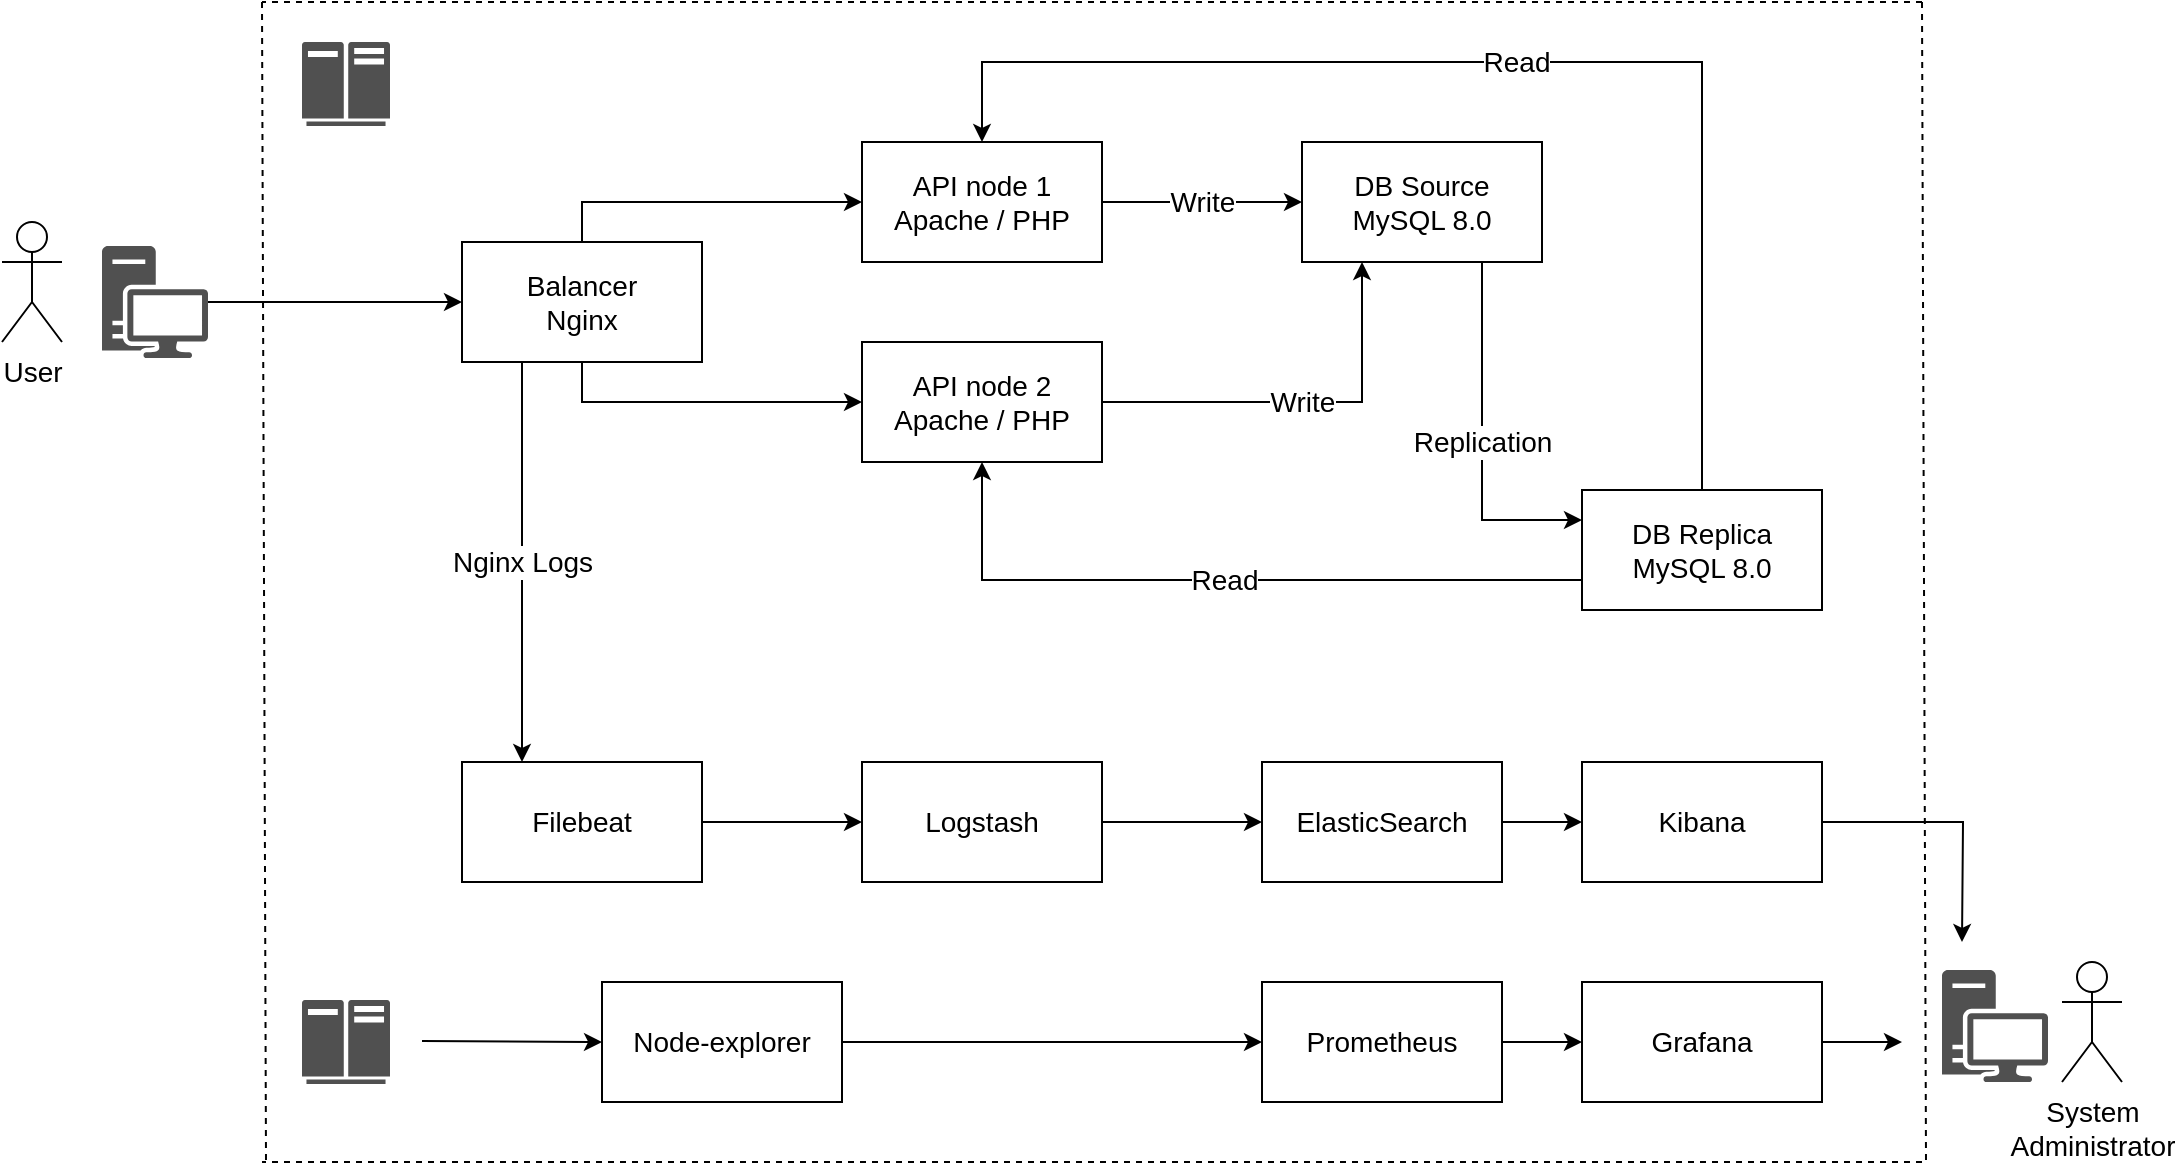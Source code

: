<mxfile>
    <diagram id="srMRTjtdwsHND5mFQUOK" name="Page-1">
        <mxGraphModel dx="1051" dy="725" grid="1" gridSize="10" guides="1" tooltips="1" connect="1" arrows="1" fold="1" page="1" pageScale="1" pageWidth="1169" pageHeight="827" math="0" shadow="0">
            <root>
                <mxCell id="0"/>
                <mxCell id="1" parent="0"/>
                <mxCell id="6" value="" style="edgeStyle=orthogonalEdgeStyle;html=1;fontSize=14;rounded=0;exitX=0.5;exitY=0;exitDx=0;exitDy=0;" edge="1" parent="1" source="2" target="5">
                    <mxGeometry relative="1" as="geometry"/>
                </mxCell>
                <mxCell id="2" value="Balancer&lt;br&gt;Nginx" style="rounded=0;whiteSpace=wrap;html=1;fontSize=14;" vertex="1" parent="1">
                    <mxGeometry x="280" y="220" width="120" height="60" as="geometry"/>
                </mxCell>
                <mxCell id="3" value="User" style="shape=umlActor;verticalLabelPosition=bottom;verticalAlign=top;html=1;outlineConnect=0;fontSize=14;" vertex="1" parent="1">
                    <mxGeometry x="50" y="210" width="30" height="60" as="geometry"/>
                </mxCell>
                <mxCell id="4" value="" style="sketch=0;pointerEvents=1;shadow=0;dashed=0;html=1;strokeColor=none;fillColor=#505050;labelPosition=center;verticalLabelPosition=bottom;verticalAlign=top;outlineConnect=0;align=center;shape=mxgraph.office.devices.workstation;" vertex="1" parent="1">
                    <mxGeometry x="100" y="222" width="53" height="56" as="geometry"/>
                </mxCell>
                <mxCell id="5" value="API node 1&lt;br&gt;Apache / PHP" style="rounded=0;whiteSpace=wrap;html=1;fontSize=14;" vertex="1" parent="1">
                    <mxGeometry x="480" y="170" width="120" height="60" as="geometry"/>
                </mxCell>
                <mxCell id="7" value="API node 2&lt;br&gt;Apache / PHP" style="rounded=0;whiteSpace=wrap;html=1;fontSize=14;" vertex="1" parent="1">
                    <mxGeometry x="480" y="270" width="120" height="60" as="geometry"/>
                </mxCell>
                <mxCell id="8" value="" style="edgeStyle=orthogonalEdgeStyle;html=1;fontSize=14;rounded=0;entryX=0;entryY=0.5;entryDx=0;entryDy=0;exitX=0.5;exitY=1;exitDx=0;exitDy=0;" edge="1" parent="1" source="2" target="7">
                    <mxGeometry relative="1" as="geometry">
                        <mxPoint x="410" y="250" as="sourcePoint"/>
                        <mxPoint x="490" y="210" as="targetPoint"/>
                    </mxGeometry>
                </mxCell>
                <mxCell id="9" value="" style="edgeStyle=orthogonalEdgeStyle;html=1;fontSize=14;rounded=0;entryX=0;entryY=0.5;entryDx=0;entryDy=0;" edge="1" parent="1" source="4" target="2">
                    <mxGeometry relative="1" as="geometry">
                        <mxPoint x="350" y="230" as="sourcePoint"/>
                        <mxPoint x="490" y="210" as="targetPoint"/>
                    </mxGeometry>
                </mxCell>
                <mxCell id="10" value="DB Source&lt;br&gt;MySQL 8.0" style="rounded=0;whiteSpace=wrap;html=1;fontSize=14;" vertex="1" parent="1">
                    <mxGeometry x="700" y="170" width="120" height="60" as="geometry"/>
                </mxCell>
                <mxCell id="11" value="DB Replica&lt;br&gt;MySQL 8.0" style="rounded=0;whiteSpace=wrap;html=1;fontSize=14;" vertex="1" parent="1">
                    <mxGeometry x="840" y="344" width="120" height="60" as="geometry"/>
                </mxCell>
                <mxCell id="12" value="Write" style="edgeStyle=orthogonalEdgeStyle;html=1;fontSize=14;rounded=0;exitX=1;exitY=0.5;exitDx=0;exitDy=0;entryX=0;entryY=0.5;entryDx=0;entryDy=0;" edge="1" parent="1" source="5" target="10">
                    <mxGeometry relative="1" as="geometry">
                        <mxPoint x="350" y="230" as="sourcePoint"/>
                        <mxPoint x="490" y="210" as="targetPoint"/>
                    </mxGeometry>
                </mxCell>
                <mxCell id="13" value="Write" style="edgeStyle=orthogonalEdgeStyle;html=1;fontSize=14;rounded=0;exitX=1;exitY=0.5;exitDx=0;exitDy=0;entryX=0.25;entryY=1;entryDx=0;entryDy=0;" edge="1" parent="1" source="7" target="10">
                    <mxGeometry relative="1" as="geometry">
                        <mxPoint x="610" y="210" as="sourcePoint"/>
                        <mxPoint x="710" y="210" as="targetPoint"/>
                    </mxGeometry>
                </mxCell>
                <mxCell id="14" value="Read" style="edgeStyle=orthogonalEdgeStyle;html=1;fontSize=14;rounded=0;exitX=0;exitY=0.75;exitDx=0;exitDy=0;" edge="1" parent="1" source="11" target="7">
                    <mxGeometry relative="1" as="geometry">
                        <mxPoint x="460" y="420" as="sourcePoint"/>
                        <mxPoint x="470" y="420" as="targetPoint"/>
                    </mxGeometry>
                </mxCell>
                <mxCell id="15" value="Read" style="edgeStyle=orthogonalEdgeStyle;html=1;fontSize=14;rounded=0;exitX=0.5;exitY=0;exitDx=0;exitDy=0;entryX=0.5;entryY=0;entryDx=0;entryDy=0;" edge="1" parent="1" source="11" target="5">
                    <mxGeometry relative="1" as="geometry">
                        <mxPoint x="710" y="430" as="sourcePoint"/>
                        <mxPoint x="550" y="340" as="targetPoint"/>
                        <Array as="points">
                            <mxPoint x="900" y="130"/>
                            <mxPoint x="540" y="130"/>
                        </Array>
                    </mxGeometry>
                </mxCell>
                <mxCell id="16" value="Replication" style="edgeStyle=orthogonalEdgeStyle;html=1;fontSize=14;rounded=0;exitX=0.75;exitY=1;exitDx=0;exitDy=0;entryX=0;entryY=0.25;entryDx=0;entryDy=0;" edge="1" parent="1" source="10" target="11">
                    <mxGeometry relative="1" as="geometry">
                        <mxPoint x="610" y="310" as="sourcePoint"/>
                        <mxPoint x="740" y="240" as="targetPoint"/>
                    </mxGeometry>
                </mxCell>
                <mxCell id="40" value="" style="edgeStyle=orthogonalEdgeStyle;rounded=0;html=1;fontSize=14;" edge="1" parent="1" source="17">
                    <mxGeometry relative="1" as="geometry">
                        <mxPoint x="1000" y="620" as="targetPoint"/>
                    </mxGeometry>
                </mxCell>
                <mxCell id="17" value="Grafana" style="rounded=0;whiteSpace=wrap;html=1;fontSize=14;" vertex="1" parent="1">
                    <mxGeometry x="840" y="590" width="120" height="60" as="geometry"/>
                </mxCell>
                <mxCell id="37" value="" style="edgeStyle=orthogonalEdgeStyle;rounded=0;html=1;fontSize=14;" edge="1" parent="1" source="18" target="17">
                    <mxGeometry relative="1" as="geometry"/>
                </mxCell>
                <mxCell id="18" value="Prometheus" style="rounded=0;whiteSpace=wrap;html=1;fontSize=14;" vertex="1" parent="1">
                    <mxGeometry x="680" y="590" width="120" height="60" as="geometry"/>
                </mxCell>
                <mxCell id="36" value="" style="edgeStyle=orthogonalEdgeStyle;rounded=0;html=1;fontSize=14;" edge="1" parent="1" source="19" target="18">
                    <mxGeometry relative="1" as="geometry"/>
                </mxCell>
                <mxCell id="19" value="Node-explorer" style="rounded=0;whiteSpace=wrap;html=1;fontSize=14;" vertex="1" parent="1">
                    <mxGeometry x="350" y="590" width="120" height="60" as="geometry"/>
                </mxCell>
                <mxCell id="21" value="ElasticSearch" style="rounded=0;whiteSpace=wrap;html=1;fontSize=14;" vertex="1" parent="1">
                    <mxGeometry x="680" y="480" width="120" height="60" as="geometry"/>
                </mxCell>
                <mxCell id="22" value="Filebeat" style="rounded=0;whiteSpace=wrap;html=1;fontSize=14;" vertex="1" parent="1">
                    <mxGeometry x="280" y="480" width="120" height="60" as="geometry"/>
                </mxCell>
                <mxCell id="23" value="Nginx Logs" style="edgeStyle=orthogonalEdgeStyle;html=1;fontSize=14;rounded=0;entryX=0.25;entryY=0;entryDx=0;entryDy=0;exitX=0.25;exitY=1;exitDx=0;exitDy=0;" edge="1" parent="1" source="2" target="22">
                    <mxGeometry relative="1" as="geometry">
                        <mxPoint x="350" y="290" as="sourcePoint"/>
                        <mxPoint x="490" y="310" as="targetPoint"/>
                    </mxGeometry>
                </mxCell>
                <mxCell id="24" value="Logstash" style="rounded=0;whiteSpace=wrap;html=1;fontSize=14;" vertex="1" parent="1">
                    <mxGeometry x="480" y="480" width="120" height="60" as="geometry"/>
                </mxCell>
                <mxCell id="25" value="" style="edgeStyle=orthogonalEdgeStyle;html=1;fontSize=14;rounded=0;entryX=0;entryY=0.5;entryDx=0;entryDy=0;exitX=1;exitY=0.5;exitDx=0;exitDy=0;" edge="1" parent="1" source="22" target="24">
                    <mxGeometry relative="1" as="geometry">
                        <mxPoint x="1000" y="560" as="sourcePoint"/>
                        <mxPoint x="650" y="520" as="targetPoint"/>
                    </mxGeometry>
                </mxCell>
                <mxCell id="26" value="" style="edgeStyle=orthogonalEdgeStyle;html=1;fontSize=14;rounded=0;entryX=0;entryY=0.5;entryDx=0;entryDy=0;exitX=1;exitY=0.5;exitDx=0;exitDy=0;" edge="1" parent="1" source="24" target="21">
                    <mxGeometry relative="1" as="geometry">
                        <mxPoint x="700" y="640" as="sourcePoint"/>
                        <mxPoint x="710" y="580" as="targetPoint"/>
                    </mxGeometry>
                </mxCell>
                <mxCell id="39" value="" style="edgeStyle=orthogonalEdgeStyle;rounded=0;html=1;fontSize=14;" edge="1" parent="1" source="27">
                    <mxGeometry relative="1" as="geometry">
                        <mxPoint x="1030" y="570" as="targetPoint"/>
                    </mxGeometry>
                </mxCell>
                <mxCell id="27" value="Kibana" style="rounded=0;whiteSpace=wrap;html=1;fontSize=14;" vertex="1" parent="1">
                    <mxGeometry x="840" y="480" width="120" height="60" as="geometry"/>
                </mxCell>
                <mxCell id="30" value="" style="edgeStyle=orthogonalEdgeStyle;html=1;fontSize=14;rounded=0;entryX=0;entryY=0.5;entryDx=0;entryDy=0;exitX=1;exitY=0.5;exitDx=0;exitDy=0;" edge="1" parent="1" source="21" target="27">
                    <mxGeometry relative="1" as="geometry">
                        <mxPoint x="610" y="520" as="sourcePoint"/>
                        <mxPoint x="710" y="520" as="targetPoint"/>
                    </mxGeometry>
                </mxCell>
                <mxCell id="32" value="" style="endArrow=none;dashed=1;html=1;rounded=0;fontSize=14;" edge="1" parent="1">
                    <mxGeometry width="50" height="50" relative="1" as="geometry">
                        <mxPoint x="1010" y="100" as="sourcePoint"/>
                        <mxPoint x="180" y="100" as="targetPoint"/>
                    </mxGeometry>
                </mxCell>
                <mxCell id="38" value="System &lt;br&gt;Administrator" style="shape=umlActor;verticalLabelPosition=bottom;verticalAlign=top;html=1;outlineConnect=0;fontSize=14;" vertex="1" parent="1">
                    <mxGeometry x="1080" y="580" width="30" height="60" as="geometry"/>
                </mxCell>
                <mxCell id="42" value="" style="sketch=0;pointerEvents=1;shadow=0;dashed=0;html=1;strokeColor=none;fillColor=#505050;labelPosition=center;verticalLabelPosition=bottom;verticalAlign=top;outlineConnect=0;align=center;shape=mxgraph.office.devices.workstation;" vertex="1" parent="1">
                    <mxGeometry x="1020" y="584" width="53" height="56" as="geometry"/>
                </mxCell>
                <mxCell id="43" value="" style="endArrow=none;dashed=1;html=1;rounded=0;fontSize=14;" edge="1" parent="1">
                    <mxGeometry width="50" height="50" relative="1" as="geometry">
                        <mxPoint x="1010" y="680" as="sourcePoint"/>
                        <mxPoint x="180" y="680" as="targetPoint"/>
                    </mxGeometry>
                </mxCell>
                <mxCell id="44" value="" style="endArrow=none;dashed=1;html=1;rounded=0;fontSize=14;" edge="1" parent="1">
                    <mxGeometry width="50" height="50" relative="1" as="geometry">
                        <mxPoint x="180" y="100" as="sourcePoint"/>
                        <mxPoint x="182" y="680" as="targetPoint"/>
                    </mxGeometry>
                </mxCell>
                <mxCell id="46" value="" style="endArrow=none;dashed=1;html=1;rounded=0;fontSize=14;" edge="1" parent="1">
                    <mxGeometry width="50" height="50" relative="1" as="geometry">
                        <mxPoint x="1010" y="100" as="sourcePoint"/>
                        <mxPoint x="1012" y="680" as="targetPoint"/>
                    </mxGeometry>
                </mxCell>
                <mxCell id="45" value="" style="sketch=0;pointerEvents=1;shadow=0;dashed=0;html=1;strokeColor=none;fillColor=#505050;labelPosition=center;verticalLabelPosition=bottom;verticalAlign=top;outlineConnect=0;align=center;shape=mxgraph.office.servers.mainframe_host;fontSize=14;" vertex="1" parent="1">
                    <mxGeometry x="200" y="599" width="44" height="42" as="geometry"/>
                </mxCell>
                <mxCell id="48" value="" style="sketch=0;pointerEvents=1;shadow=0;dashed=0;html=1;strokeColor=none;fillColor=#505050;labelPosition=center;verticalLabelPosition=bottom;verticalAlign=top;outlineConnect=0;align=center;shape=mxgraph.office.servers.mainframe_host;fontSize=14;" vertex="1" parent="1">
                    <mxGeometry x="200" y="120" width="44" height="42" as="geometry"/>
                </mxCell>
                <mxCell id="50" value="" style="edgeStyle=orthogonalEdgeStyle;html=1;fontSize=14;rounded=0;entryX=0;entryY=0.5;entryDx=0;entryDy=0;exitX=1;exitY=0.5;exitDx=0;exitDy=0;" edge="1" parent="1" target="19">
                    <mxGeometry relative="1" as="geometry">
                        <mxPoint x="260" y="619.5" as="sourcePoint"/>
                        <mxPoint x="340" y="619.5" as="targetPoint"/>
                    </mxGeometry>
                </mxCell>
            </root>
        </mxGraphModel>
    </diagram>
</mxfile>